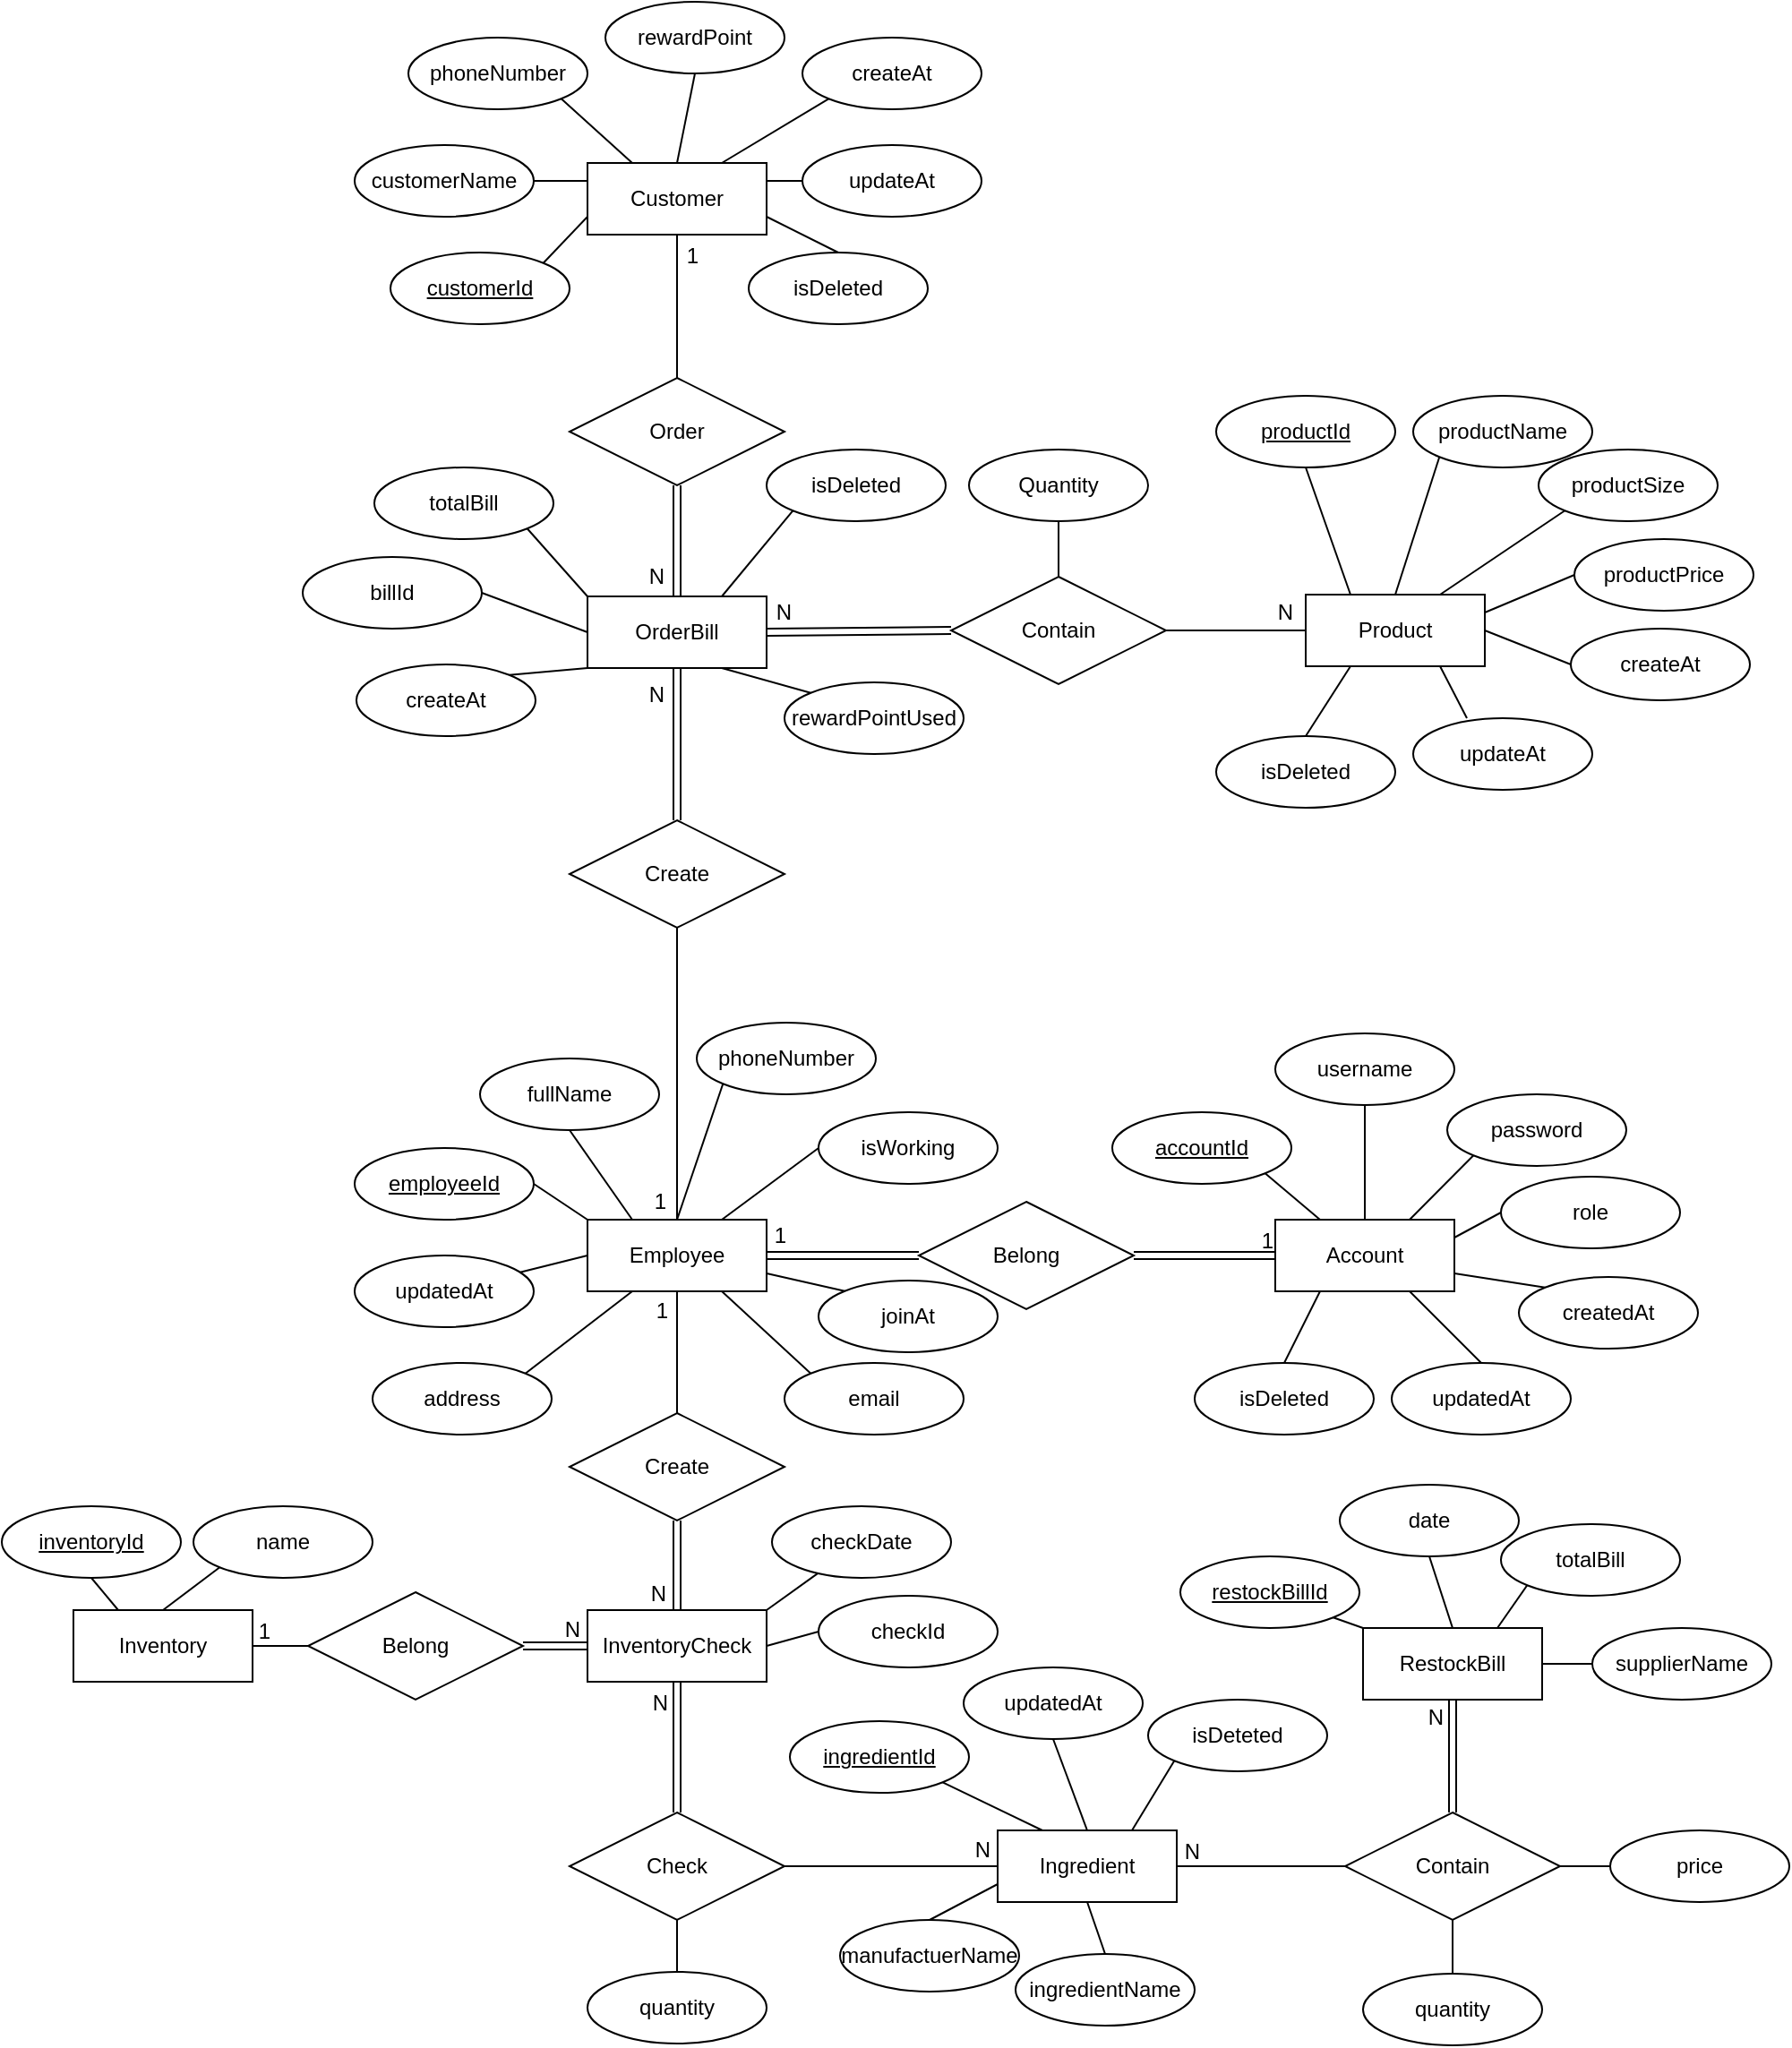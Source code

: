 <mxfile version="24.9.0">
  <diagram id="R2lEEEUBdFMjLlhIrx00" name="Page-1">
    <mxGraphModel dx="2024" dy="1164" grid="1" gridSize="10" guides="1" tooltips="1" connect="1" arrows="1" fold="1" page="1" pageScale="1" pageWidth="1200" pageHeight="1920" math="0" shadow="0" extFonts="Permanent Marker^https://fonts.googleapis.com/css?family=Permanent+Marker">
      <root>
        <mxCell id="0" />
        <mxCell id="1" parent="0" />
        <mxCell id="1nF4di2UkOT0o9-Lt1O0-1" value="Customer" style="whiteSpace=wrap;html=1;align=center;" vertex="1" parent="1">
          <mxGeometry x="347" y="290" width="100" height="40" as="geometry" />
        </mxCell>
        <mxCell id="1nF4di2UkOT0o9-Lt1O0-2" value="customerName" style="ellipse;whiteSpace=wrap;html=1;align=center;" vertex="1" parent="1">
          <mxGeometry x="217" y="280" width="100" height="40" as="geometry" />
        </mxCell>
        <mxCell id="1nF4di2UkOT0o9-Lt1O0-3" value="phoneNumber" style="ellipse;whiteSpace=wrap;html=1;align=center;" vertex="1" parent="1">
          <mxGeometry x="247" y="220" width="100" height="40" as="geometry" />
        </mxCell>
        <mxCell id="1nF4di2UkOT0o9-Lt1O0-4" value="rewardPoint" style="ellipse;whiteSpace=wrap;html=1;align=center;" vertex="1" parent="1">
          <mxGeometry x="357" y="200" width="100" height="40" as="geometry" />
        </mxCell>
        <mxCell id="1nF4di2UkOT0o9-Lt1O0-5" value="createAt" style="ellipse;whiteSpace=wrap;html=1;align=center;" vertex="1" parent="1">
          <mxGeometry x="467" y="220" width="100" height="40" as="geometry" />
        </mxCell>
        <mxCell id="1nF4di2UkOT0o9-Lt1O0-6" value="updateAt" style="ellipse;whiteSpace=wrap;html=1;align=center;" vertex="1" parent="1">
          <mxGeometry x="467" y="280" width="100" height="40" as="geometry" />
        </mxCell>
        <mxCell id="1nF4di2UkOT0o9-Lt1O0-7" value="isDeleted" style="ellipse;whiteSpace=wrap;html=1;align=center;" vertex="1" parent="1">
          <mxGeometry x="437" y="340" width="100" height="40" as="geometry" />
        </mxCell>
        <mxCell id="1nF4di2UkOT0o9-Lt1O0-8" value="customerId" style="ellipse;whiteSpace=wrap;html=1;align=center;fontStyle=4;" vertex="1" parent="1">
          <mxGeometry x="237" y="340" width="100" height="40" as="geometry" />
        </mxCell>
        <mxCell id="1nF4di2UkOT0o9-Lt1O0-9" value="" style="endArrow=none;html=1;rounded=0;exitX=0.5;exitY=0;exitDx=0;exitDy=0;entryX=0.5;entryY=1;entryDx=0;entryDy=0;" edge="1" parent="1" source="1nF4di2UkOT0o9-Lt1O0-1" target="1nF4di2UkOT0o9-Lt1O0-4">
          <mxGeometry relative="1" as="geometry">
            <mxPoint x="507" y="170" as="sourcePoint" />
            <mxPoint x="667" y="170" as="targetPoint" />
          </mxGeometry>
        </mxCell>
        <mxCell id="1nF4di2UkOT0o9-Lt1O0-10" value="" style="endArrow=none;html=1;rounded=0;exitX=0.25;exitY=0;exitDx=0;exitDy=0;entryX=1;entryY=1;entryDx=0;entryDy=0;" edge="1" parent="1" source="1nF4di2UkOT0o9-Lt1O0-1" target="1nF4di2UkOT0o9-Lt1O0-3">
          <mxGeometry relative="1" as="geometry">
            <mxPoint x="407" y="300" as="sourcePoint" />
            <mxPoint x="357" y="250" as="targetPoint" />
          </mxGeometry>
        </mxCell>
        <mxCell id="1nF4di2UkOT0o9-Lt1O0-11" value="" style="endArrow=none;html=1;rounded=0;exitX=0;exitY=0.25;exitDx=0;exitDy=0;entryX=1;entryY=0.5;entryDx=0;entryDy=0;" edge="1" parent="1" source="1nF4di2UkOT0o9-Lt1O0-1" target="1nF4di2UkOT0o9-Lt1O0-2">
          <mxGeometry relative="1" as="geometry">
            <mxPoint x="382" y="300" as="sourcePoint" />
            <mxPoint x="357" y="250" as="targetPoint" />
          </mxGeometry>
        </mxCell>
        <mxCell id="1nF4di2UkOT0o9-Lt1O0-12" value="" style="endArrow=none;html=1;rounded=0;exitX=0;exitY=0.75;exitDx=0;exitDy=0;entryX=1;entryY=0;entryDx=0;entryDy=0;" edge="1" parent="1" source="1nF4di2UkOT0o9-Lt1O0-1" target="1nF4di2UkOT0o9-Lt1O0-8">
          <mxGeometry relative="1" as="geometry">
            <mxPoint x="357" y="310" as="sourcePoint" />
            <mxPoint x="327" y="310" as="targetPoint" />
          </mxGeometry>
        </mxCell>
        <mxCell id="1nF4di2UkOT0o9-Lt1O0-13" value="" style="endArrow=none;html=1;rounded=0;exitX=0;exitY=1;exitDx=0;exitDy=0;entryX=0.75;entryY=0;entryDx=0;entryDy=0;" edge="1" parent="1" source="1nF4di2UkOT0o9-Lt1O0-5" target="1nF4di2UkOT0o9-Lt1O0-1">
          <mxGeometry relative="1" as="geometry">
            <mxPoint x="357" y="330" as="sourcePoint" />
            <mxPoint x="332" y="356" as="targetPoint" />
          </mxGeometry>
        </mxCell>
        <mxCell id="1nF4di2UkOT0o9-Lt1O0-14" value="" style="endArrow=none;html=1;rounded=0;exitX=0;exitY=0.5;exitDx=0;exitDy=0;entryX=1;entryY=0.25;entryDx=0;entryDy=0;" edge="1" parent="1" source="1nF4di2UkOT0o9-Lt1O0-6" target="1nF4di2UkOT0o9-Lt1O0-1">
          <mxGeometry relative="1" as="geometry">
            <mxPoint x="477" y="260" as="sourcePoint" />
            <mxPoint x="432" y="300" as="targetPoint" />
          </mxGeometry>
        </mxCell>
        <mxCell id="1nF4di2UkOT0o9-Lt1O0-15" value="" style="endArrow=none;html=1;rounded=0;exitX=0.5;exitY=0;exitDx=0;exitDy=0;entryX=1;entryY=0.75;entryDx=0;entryDy=0;" edge="1" parent="1" source="1nF4di2UkOT0o9-Lt1O0-7" target="1nF4di2UkOT0o9-Lt1O0-1">
          <mxGeometry relative="1" as="geometry">
            <mxPoint x="477" y="310" as="sourcePoint" />
            <mxPoint x="457" y="310" as="targetPoint" />
          </mxGeometry>
        </mxCell>
        <mxCell id="1nF4di2UkOT0o9-Lt1O0-16" value="Order" style="shape=rhombus;perimeter=rhombusPerimeter;whiteSpace=wrap;html=1;align=center;" vertex="1" parent="1">
          <mxGeometry x="337" y="410" width="120" height="60" as="geometry" />
        </mxCell>
        <mxCell id="1nF4di2UkOT0o9-Lt1O0-17" value="OrderBill" style="whiteSpace=wrap;html=1;align=center;" vertex="1" parent="1">
          <mxGeometry x="347" y="532" width="100" height="40" as="geometry" />
        </mxCell>
        <mxCell id="1nF4di2UkOT0o9-Lt1O0-18" value="Product" style="whiteSpace=wrap;html=1;align=center;" vertex="1" parent="1">
          <mxGeometry x="748" y="531" width="100" height="40" as="geometry" />
        </mxCell>
        <mxCell id="1nF4di2UkOT0o9-Lt1O0-19" value="productName" style="ellipse;whiteSpace=wrap;html=1;align=center;" vertex="1" parent="1">
          <mxGeometry x="808" y="420" width="100" height="40" as="geometry" />
        </mxCell>
        <mxCell id="1nF4di2UkOT0o9-Lt1O0-20" value="productSize" style="ellipse;whiteSpace=wrap;html=1;align=center;" vertex="1" parent="1">
          <mxGeometry x="878" y="450" width="100" height="40" as="geometry" />
        </mxCell>
        <mxCell id="1nF4di2UkOT0o9-Lt1O0-21" value="productPrice" style="ellipse;whiteSpace=wrap;html=1;align=center;" vertex="1" parent="1">
          <mxGeometry x="898" y="500" width="100" height="40" as="geometry" />
        </mxCell>
        <mxCell id="1nF4di2UkOT0o9-Lt1O0-22" value="createAt" style="ellipse;whiteSpace=wrap;html=1;align=center;" vertex="1" parent="1">
          <mxGeometry x="896" y="550" width="100" height="40" as="geometry" />
        </mxCell>
        <mxCell id="1nF4di2UkOT0o9-Lt1O0-23" value="updateAt" style="ellipse;whiteSpace=wrap;html=1;align=center;" vertex="1" parent="1">
          <mxGeometry x="808" y="600" width="100" height="40" as="geometry" />
        </mxCell>
        <mxCell id="1nF4di2UkOT0o9-Lt1O0-24" value="isDeleted" style="ellipse;whiteSpace=wrap;html=1;align=center;" vertex="1" parent="1">
          <mxGeometry x="698" y="610" width="100" height="40" as="geometry" />
        </mxCell>
        <mxCell id="1nF4di2UkOT0o9-Lt1O0-25" value="productId" style="ellipse;whiteSpace=wrap;html=1;align=center;fontStyle=4;" vertex="1" parent="1">
          <mxGeometry x="698" y="420" width="100" height="40" as="geometry" />
        </mxCell>
        <mxCell id="1nF4di2UkOT0o9-Lt1O0-28" value="" style="endArrow=none;html=1;rounded=0;exitX=0.5;exitY=1;exitDx=0;exitDy=0;entryX=0.25;entryY=0;entryDx=0;entryDy=0;" edge="1" parent="1" source="1nF4di2UkOT0o9-Lt1O0-25" target="1nF4di2UkOT0o9-Lt1O0-18">
          <mxGeometry relative="1" as="geometry">
            <mxPoint x="728" y="584" as="sourcePoint" />
            <mxPoint x="868" y="614" as="targetPoint" />
          </mxGeometry>
        </mxCell>
        <mxCell id="1nF4di2UkOT0o9-Lt1O0-29" value="" style="endArrow=none;html=1;rounded=0;exitX=0;exitY=1;exitDx=0;exitDy=0;entryX=0.5;entryY=0;entryDx=0;entryDy=0;" edge="1" parent="1" source="1nF4di2UkOT0o9-Lt1O0-19" target="1nF4di2UkOT0o9-Lt1O0-18">
          <mxGeometry relative="1" as="geometry">
            <mxPoint x="778" y="614" as="sourcePoint" />
            <mxPoint x="828" y="624" as="targetPoint" />
          </mxGeometry>
        </mxCell>
        <mxCell id="1nF4di2UkOT0o9-Lt1O0-30" value="" style="endArrow=none;html=1;rounded=0;exitX=0;exitY=1;exitDx=0;exitDy=0;entryX=0.75;entryY=0;entryDx=0;entryDy=0;" edge="1" parent="1" source="1nF4di2UkOT0o9-Lt1O0-20" target="1nF4di2UkOT0o9-Lt1O0-18">
          <mxGeometry relative="1" as="geometry">
            <mxPoint x="858" y="584" as="sourcePoint" />
            <mxPoint x="808" y="664" as="targetPoint" />
          </mxGeometry>
        </mxCell>
        <mxCell id="1nF4di2UkOT0o9-Lt1O0-31" value="" style="endArrow=none;html=1;rounded=0;exitX=0;exitY=0.5;exitDx=0;exitDy=0;entryX=1;entryY=0.25;entryDx=0;entryDy=0;" edge="1" parent="1" source="1nF4di2UkOT0o9-Lt1O0-21" target="1nF4di2UkOT0o9-Lt1O0-18">
          <mxGeometry relative="1" as="geometry">
            <mxPoint x="893" y="608" as="sourcePoint" />
            <mxPoint x="833" y="664" as="targetPoint" />
          </mxGeometry>
        </mxCell>
        <mxCell id="1nF4di2UkOT0o9-Lt1O0-32" value="" style="endArrow=none;html=1;rounded=0;exitX=0;exitY=0.5;exitDx=0;exitDy=0;entryX=1;entryY=0.5;entryDx=0;entryDy=0;" edge="1" parent="1" source="1nF4di2UkOT0o9-Lt1O0-22" target="1nF4di2UkOT0o9-Lt1O0-18">
          <mxGeometry relative="1" as="geometry">
            <mxPoint x="918" y="644" as="sourcePoint" />
            <mxPoint x="858" y="674" as="targetPoint" />
          </mxGeometry>
        </mxCell>
        <mxCell id="1nF4di2UkOT0o9-Lt1O0-33" value="" style="endArrow=none;html=1;rounded=0;exitX=0.3;exitY=0;exitDx=0;exitDy=0;entryX=0.75;entryY=1;entryDx=0;entryDy=0;exitPerimeter=0;" edge="1" parent="1" source="1nF4di2UkOT0o9-Lt1O0-23" target="1nF4di2UkOT0o9-Lt1O0-18">
          <mxGeometry relative="1" as="geometry">
            <mxPoint x="918" y="694" as="sourcePoint" />
            <mxPoint x="858" y="684" as="targetPoint" />
          </mxGeometry>
        </mxCell>
        <mxCell id="1nF4di2UkOT0o9-Lt1O0-34" value="" style="endArrow=none;html=1;rounded=0;exitX=0.5;exitY=0;exitDx=0;exitDy=0;entryX=0.25;entryY=1;entryDx=0;entryDy=0;" edge="1" parent="1" source="1nF4di2UkOT0o9-Lt1O0-24" target="1nF4di2UkOT0o9-Lt1O0-18">
          <mxGeometry relative="1" as="geometry">
            <mxPoint x="908" y="724" as="sourcePoint" />
            <mxPoint x="858" y="704" as="targetPoint" />
          </mxGeometry>
        </mxCell>
        <mxCell id="1nF4di2UkOT0o9-Lt1O0-35" value="billId" style="ellipse;whiteSpace=wrap;html=1;align=center;" vertex="1" parent="1">
          <mxGeometry x="188" y="510" width="100" height="40" as="geometry" />
        </mxCell>
        <mxCell id="1nF4di2UkOT0o9-Lt1O0-36" value="createAt" style="ellipse;whiteSpace=wrap;html=1;align=center;" vertex="1" parent="1">
          <mxGeometry x="218" y="570" width="100" height="40" as="geometry" />
        </mxCell>
        <mxCell id="1nF4di2UkOT0o9-Lt1O0-37" value="rewardPointUsed" style="ellipse;whiteSpace=wrap;html=1;align=center;" vertex="1" parent="1">
          <mxGeometry x="457" y="580" width="100" height="40" as="geometry" />
        </mxCell>
        <mxCell id="1nF4di2UkOT0o9-Lt1O0-38" value="isDeleted" style="ellipse;whiteSpace=wrap;html=1;align=center;" vertex="1" parent="1">
          <mxGeometry x="447" y="450" width="100" height="40" as="geometry" />
        </mxCell>
        <mxCell id="1nF4di2UkOT0o9-Lt1O0-39" value="totalBill" style="ellipse;whiteSpace=wrap;html=1;align=center;" vertex="1" parent="1">
          <mxGeometry x="228" y="460" width="100" height="40" as="geometry" />
        </mxCell>
        <mxCell id="1nF4di2UkOT0o9-Lt1O0-40" value="" style="endArrow=none;html=1;rounded=0;exitX=0.75;exitY=0;exitDx=0;exitDy=0;entryX=0;entryY=1;entryDx=0;entryDy=0;" edge="1" parent="1" source="1nF4di2UkOT0o9-Lt1O0-17" target="1nF4di2UkOT0o9-Lt1O0-38">
          <mxGeometry relative="1" as="geometry">
            <mxPoint x="417" y="490" as="sourcePoint" />
            <mxPoint x="577" y="490" as="targetPoint" />
          </mxGeometry>
        </mxCell>
        <mxCell id="1nF4di2UkOT0o9-Lt1O0-41" value="" style="endArrow=none;html=1;rounded=0;exitX=0.75;exitY=1;exitDx=0;exitDy=0;entryX=0;entryY=0;entryDx=0;entryDy=0;" edge="1" parent="1" source="1nF4di2UkOT0o9-Lt1O0-17" target="1nF4di2UkOT0o9-Lt1O0-37">
          <mxGeometry relative="1" as="geometry">
            <mxPoint x="287" y="640" as="sourcePoint" />
            <mxPoint x="327" y="610" as="targetPoint" />
          </mxGeometry>
        </mxCell>
        <mxCell id="1nF4di2UkOT0o9-Lt1O0-42" value="" style="endArrow=none;html=1;rounded=0;exitX=0;exitY=1;exitDx=0;exitDy=0;entryX=1;entryY=0;entryDx=0;entryDy=0;" edge="1" parent="1" source="1nF4di2UkOT0o9-Lt1O0-17" target="1nF4di2UkOT0o9-Lt1O0-36">
          <mxGeometry relative="1" as="geometry">
            <mxPoint x="287" y="660" as="sourcePoint" />
            <mxPoint x="347" y="670" as="targetPoint" />
          </mxGeometry>
        </mxCell>
        <mxCell id="1nF4di2UkOT0o9-Lt1O0-43" value="" style="endArrow=none;html=1;rounded=0;exitX=0;exitY=0.5;exitDx=0;exitDy=0;entryX=1;entryY=0.5;entryDx=0;entryDy=0;" edge="1" parent="1" source="1nF4di2UkOT0o9-Lt1O0-17" target="1nF4di2UkOT0o9-Lt1O0-35">
          <mxGeometry relative="1" as="geometry">
            <mxPoint x="262" y="670" as="sourcePoint" />
            <mxPoint x="467" y="640" as="targetPoint" />
          </mxGeometry>
        </mxCell>
        <mxCell id="1nF4di2UkOT0o9-Lt1O0-44" value="" style="endArrow=none;html=1;rounded=0;exitX=0;exitY=0;exitDx=0;exitDy=0;entryX=1;entryY=1;entryDx=0;entryDy=0;" edge="1" parent="1" source="1nF4di2UkOT0o9-Lt1O0-17" target="1nF4di2UkOT0o9-Lt1O0-39">
          <mxGeometry relative="1" as="geometry">
            <mxPoint x="237" y="670" as="sourcePoint" />
            <mxPoint x="237" y="730" as="targetPoint" />
          </mxGeometry>
        </mxCell>
        <mxCell id="1nF4di2UkOT0o9-Lt1O0-45" value="" style="endArrow=none;html=1;rounded=0;entryX=0.5;entryY=1;entryDx=0;entryDy=0;exitX=0.5;exitY=0;exitDx=0;exitDy=0;" edge="1" parent="1" source="1nF4di2UkOT0o9-Lt1O0-16" target="1nF4di2UkOT0o9-Lt1O0-1">
          <mxGeometry relative="1" as="geometry">
            <mxPoint x="417" y="490" as="sourcePoint" />
            <mxPoint x="577" y="490" as="targetPoint" />
          </mxGeometry>
        </mxCell>
        <mxCell id="1nF4di2UkOT0o9-Lt1O0-46" value="1" style="resizable=0;html=1;whiteSpace=wrap;align=right;verticalAlign=bottom;" connectable="0" vertex="1" parent="1nF4di2UkOT0o9-Lt1O0-45">
          <mxGeometry x="1" relative="1" as="geometry">
            <mxPoint x="13" y="20" as="offset" />
          </mxGeometry>
        </mxCell>
        <mxCell id="1nF4di2UkOT0o9-Lt1O0-47" value="" style="shape=link;html=1;rounded=0;exitX=0.5;exitY=1;exitDx=0;exitDy=0;entryX=0.5;entryY=0;entryDx=0;entryDy=0;" edge="1" parent="1" source="1nF4di2UkOT0o9-Lt1O0-16" target="1nF4di2UkOT0o9-Lt1O0-17">
          <mxGeometry relative="1" as="geometry">
            <mxPoint x="417" y="570" as="sourcePoint" />
            <mxPoint x="577" y="570" as="targetPoint" />
          </mxGeometry>
        </mxCell>
        <mxCell id="1nF4di2UkOT0o9-Lt1O0-48" value="N" style="resizable=0;html=1;whiteSpace=wrap;align=right;verticalAlign=bottom;" connectable="0" vertex="1" parent="1nF4di2UkOT0o9-Lt1O0-47">
          <mxGeometry x="1" relative="1" as="geometry">
            <mxPoint x="-6" y="-3" as="offset" />
          </mxGeometry>
        </mxCell>
        <mxCell id="1nF4di2UkOT0o9-Lt1O0-50" value="Contain" style="shape=rhombus;perimeter=rhombusPerimeter;whiteSpace=wrap;html=1;align=center;" vertex="1" parent="1">
          <mxGeometry x="550" y="521" width="120" height="60" as="geometry" />
        </mxCell>
        <mxCell id="1nF4di2UkOT0o9-Lt1O0-51" value="" style="shape=link;html=1;rounded=0;exitX=0;exitY=0.5;exitDx=0;exitDy=0;entryX=1;entryY=0.5;entryDx=0;entryDy=0;" edge="1" parent="1" source="1nF4di2UkOT0o9-Lt1O0-50" target="1nF4di2UkOT0o9-Lt1O0-17">
          <mxGeometry relative="1" as="geometry">
            <mxPoint x="417" y="570" as="sourcePoint" />
            <mxPoint x="577" y="570" as="targetPoint" />
          </mxGeometry>
        </mxCell>
        <mxCell id="1nF4di2UkOT0o9-Lt1O0-52" value="N" style="resizable=0;html=1;whiteSpace=wrap;align=right;verticalAlign=bottom;" connectable="0" vertex="1" parent="1nF4di2UkOT0o9-Lt1O0-51">
          <mxGeometry x="1" relative="1" as="geometry">
            <mxPoint x="15" y="-2" as="offset" />
          </mxGeometry>
        </mxCell>
        <mxCell id="1nF4di2UkOT0o9-Lt1O0-53" value="" style="endArrow=none;html=1;rounded=0;exitX=1;exitY=0.5;exitDx=0;exitDy=0;entryX=0;entryY=0.5;entryDx=0;entryDy=0;" edge="1" parent="1" source="1nF4di2UkOT0o9-Lt1O0-50" target="1nF4di2UkOT0o9-Lt1O0-18">
          <mxGeometry relative="1" as="geometry">
            <mxPoint x="288" y="570" as="sourcePoint" />
            <mxPoint x="448" y="570" as="targetPoint" />
          </mxGeometry>
        </mxCell>
        <mxCell id="1nF4di2UkOT0o9-Lt1O0-54" value="N" style="resizable=0;html=1;whiteSpace=wrap;align=right;verticalAlign=bottom;" connectable="0" vertex="1" parent="1nF4di2UkOT0o9-Lt1O0-53">
          <mxGeometry x="1" relative="1" as="geometry">
            <mxPoint x="-6" y="-2" as="offset" />
          </mxGeometry>
        </mxCell>
        <mxCell id="1nF4di2UkOT0o9-Lt1O0-55" value="Quantity" style="ellipse;whiteSpace=wrap;html=1;align=center;" vertex="1" parent="1">
          <mxGeometry x="560" y="450" width="100" height="40" as="geometry" />
        </mxCell>
        <mxCell id="1nF4di2UkOT0o9-Lt1O0-56" value="" style="endArrow=none;html=1;rounded=0;exitX=0.5;exitY=0;exitDx=0;exitDy=0;entryX=0.5;entryY=1;entryDx=0;entryDy=0;" edge="1" parent="1" source="1nF4di2UkOT0o9-Lt1O0-50" target="1nF4di2UkOT0o9-Lt1O0-55">
          <mxGeometry relative="1" as="geometry">
            <mxPoint x="432" y="570" as="sourcePoint" />
            <mxPoint x="507" y="630" as="targetPoint" />
          </mxGeometry>
        </mxCell>
        <mxCell id="1nF4di2UkOT0o9-Lt1O0-57" value="Create" style="shape=rhombus;perimeter=rhombusPerimeter;whiteSpace=wrap;html=1;align=center;" vertex="1" parent="1">
          <mxGeometry x="337" y="657" width="120" height="60" as="geometry" />
        </mxCell>
        <mxCell id="1nF4di2UkOT0o9-Lt1O0-58" value="Employee" style="whiteSpace=wrap;html=1;align=center;" vertex="1" parent="1">
          <mxGeometry x="347" y="880" width="100" height="40" as="geometry" />
        </mxCell>
        <mxCell id="1nF4di2UkOT0o9-Lt1O0-59" value="employeeId" style="ellipse;whiteSpace=wrap;html=1;align=center;fontStyle=4;" vertex="1" parent="1">
          <mxGeometry x="217" y="840" width="100" height="40" as="geometry" />
        </mxCell>
        <mxCell id="1nF4di2UkOT0o9-Lt1O0-61" value="phoneNumber" style="ellipse;whiteSpace=wrap;html=1;align=center;" vertex="1" parent="1">
          <mxGeometry x="408" y="770" width="100" height="40" as="geometry" />
        </mxCell>
        <mxCell id="1nF4di2UkOT0o9-Lt1O0-62" value="isWorking" style="ellipse;whiteSpace=wrap;html=1;align=center;" vertex="1" parent="1">
          <mxGeometry x="476" y="820" width="100" height="40" as="geometry" />
        </mxCell>
        <mxCell id="1nF4di2UkOT0o9-Lt1O0-63" value="joinAt" style="ellipse;whiteSpace=wrap;html=1;align=center;" vertex="1" parent="1">
          <mxGeometry x="476" y="914" width="100" height="40" as="geometry" />
        </mxCell>
        <mxCell id="1nF4di2UkOT0o9-Lt1O0-64" value="email" style="ellipse;whiteSpace=wrap;html=1;align=center;" vertex="1" parent="1">
          <mxGeometry x="457" y="960" width="100" height="40" as="geometry" />
        </mxCell>
        <mxCell id="1nF4di2UkOT0o9-Lt1O0-65" value="fullName" style="ellipse;whiteSpace=wrap;html=1;align=center;" vertex="1" parent="1">
          <mxGeometry x="287" y="790" width="100" height="40" as="geometry" />
        </mxCell>
        <mxCell id="1nF4di2UkOT0o9-Lt1O0-66" value="address" style="ellipse;whiteSpace=wrap;html=1;align=center;" vertex="1" parent="1">
          <mxGeometry x="227" y="960" width="100" height="40" as="geometry" />
        </mxCell>
        <mxCell id="1nF4di2UkOT0o9-Lt1O0-67" value="updatedAt" style="ellipse;whiteSpace=wrap;html=1;align=center;" vertex="1" parent="1">
          <mxGeometry x="217" y="900" width="100" height="40" as="geometry" />
        </mxCell>
        <mxCell id="1nF4di2UkOT0o9-Lt1O0-68" value="" style="shape=link;html=1;rounded=0;entryX=0.5;entryY=1;entryDx=0;entryDy=0;exitX=0.5;exitY=0;exitDx=0;exitDy=0;" edge="1" parent="1" source="1nF4di2UkOT0o9-Lt1O0-57" target="1nF4di2UkOT0o9-Lt1O0-17">
          <mxGeometry relative="1" as="geometry">
            <mxPoint x="198" y="550" as="sourcePoint" />
            <mxPoint x="317" y="500" as="targetPoint" />
          </mxGeometry>
        </mxCell>
        <mxCell id="1nF4di2UkOT0o9-Lt1O0-69" value="N" style="resizable=0;html=1;whiteSpace=wrap;align=right;verticalAlign=bottom;" connectable="0" vertex="1" parent="1nF4di2UkOT0o9-Lt1O0-68">
          <mxGeometry x="1" relative="1" as="geometry">
            <mxPoint x="-6" y="23" as="offset" />
          </mxGeometry>
        </mxCell>
        <mxCell id="1nF4di2UkOT0o9-Lt1O0-70" value="" style="endArrow=none;html=1;rounded=0;entryX=0.5;entryY=0;entryDx=0;entryDy=0;exitX=0.5;exitY=1;exitDx=0;exitDy=0;" edge="1" parent="1" source="1nF4di2UkOT0o9-Lt1O0-57" target="1nF4di2UkOT0o9-Lt1O0-58">
          <mxGeometry relative="1" as="geometry">
            <mxPoint x="58" y="670" as="sourcePoint" />
            <mxPoint x="218" y="670" as="targetPoint" />
          </mxGeometry>
        </mxCell>
        <mxCell id="1nF4di2UkOT0o9-Lt1O0-71" value="1" style="resizable=0;html=1;whiteSpace=wrap;align=right;verticalAlign=bottom;" connectable="0" vertex="1" parent="1nF4di2UkOT0o9-Lt1O0-70">
          <mxGeometry x="1" relative="1" as="geometry">
            <mxPoint x="-5" y="-2" as="offset" />
          </mxGeometry>
        </mxCell>
        <mxCell id="1nF4di2UkOT0o9-Lt1O0-73" value="" style="endArrow=none;html=1;rounded=0;exitX=0.5;exitY=1;exitDx=0;exitDy=0;entryX=0.25;entryY=0;entryDx=0;entryDy=0;" edge="1" parent="1" source="1nF4di2UkOT0o9-Lt1O0-65" target="1nF4di2UkOT0o9-Lt1O0-58">
          <mxGeometry relative="1" as="geometry">
            <mxPoint x="357" y="860" as="sourcePoint" />
            <mxPoint x="517" y="860" as="targetPoint" />
          </mxGeometry>
        </mxCell>
        <mxCell id="1nF4di2UkOT0o9-Lt1O0-74" value="" style="endArrow=none;html=1;rounded=0;exitX=1;exitY=0.5;exitDx=0;exitDy=0;entryX=0;entryY=0;entryDx=0;entryDy=0;" edge="1" parent="1" source="1nF4di2UkOT0o9-Lt1O0-59" target="1nF4di2UkOT0o9-Lt1O0-58">
          <mxGeometry relative="1" as="geometry">
            <mxPoint x="347" y="840" as="sourcePoint" />
            <mxPoint x="382" y="890" as="targetPoint" />
          </mxGeometry>
        </mxCell>
        <mxCell id="1nF4di2UkOT0o9-Lt1O0-75" value="" style="endArrow=none;html=1;rounded=0;entryX=0;entryY=0.5;entryDx=0;entryDy=0;" edge="1" parent="1" source="1nF4di2UkOT0o9-Lt1O0-67" target="1nF4di2UkOT0o9-Lt1O0-58">
          <mxGeometry relative="1" as="geometry">
            <mxPoint x="327" y="870" as="sourcePoint" />
            <mxPoint x="357" y="890" as="targetPoint" />
          </mxGeometry>
        </mxCell>
        <mxCell id="1nF4di2UkOT0o9-Lt1O0-76" value="" style="endArrow=none;html=1;rounded=0;exitX=1;exitY=0;exitDx=0;exitDy=0;entryX=0.25;entryY=1;entryDx=0;entryDy=0;" edge="1" parent="1" source="1nF4di2UkOT0o9-Lt1O0-66" target="1nF4di2UkOT0o9-Lt1O0-58">
          <mxGeometry relative="1" as="geometry">
            <mxPoint x="319" y="919" as="sourcePoint" />
            <mxPoint x="347" y="920" as="targetPoint" />
            <Array as="points" />
          </mxGeometry>
        </mxCell>
        <mxCell id="1nF4di2UkOT0o9-Lt1O0-79" value="" style="endArrow=none;html=1;rounded=0;entryX=0;entryY=0;entryDx=0;entryDy=0;exitX=0.75;exitY=1;exitDx=0;exitDy=0;" edge="1" parent="1" source="1nF4di2UkOT0o9-Lt1O0-58" target="1nF4di2UkOT0o9-Lt1O0-64">
          <mxGeometry relative="1" as="geometry">
            <mxPoint x="357" y="860" as="sourcePoint" />
            <mxPoint x="517" y="860" as="targetPoint" />
          </mxGeometry>
        </mxCell>
        <mxCell id="1nF4di2UkOT0o9-Lt1O0-80" value="" style="endArrow=none;html=1;rounded=0;entryX=0;entryY=0;entryDx=0;entryDy=0;exitX=1;exitY=0.75;exitDx=0;exitDy=0;" edge="1" parent="1" source="1nF4di2UkOT0o9-Lt1O0-58" target="1nF4di2UkOT0o9-Lt1O0-63">
          <mxGeometry relative="1" as="geometry">
            <mxPoint x="432" y="930" as="sourcePoint" />
            <mxPoint x="452" y="976" as="targetPoint" />
          </mxGeometry>
        </mxCell>
        <mxCell id="1nF4di2UkOT0o9-Lt1O0-81" value="" style="endArrow=none;html=1;rounded=0;entryX=0;entryY=0.5;entryDx=0;entryDy=0;exitX=0.75;exitY=0;exitDx=0;exitDy=0;" edge="1" parent="1" source="1nF4di2UkOT0o9-Lt1O0-58" target="1nF4di2UkOT0o9-Lt1O0-62">
          <mxGeometry relative="1" as="geometry">
            <mxPoint x="457" y="930" as="sourcePoint" />
            <mxPoint x="487" y="940" as="targetPoint" />
          </mxGeometry>
        </mxCell>
        <mxCell id="1nF4di2UkOT0o9-Lt1O0-82" value="" style="endArrow=none;html=1;rounded=0;entryX=0;entryY=1;entryDx=0;entryDy=0;exitX=0.5;exitY=0;exitDx=0;exitDy=0;" edge="1" parent="1" source="1nF4di2UkOT0o9-Lt1O0-58" target="1nF4di2UkOT0o9-Lt1O0-61">
          <mxGeometry relative="1" as="geometry">
            <mxPoint x="457" y="910" as="sourcePoint" />
            <mxPoint x="492" y="894" as="targetPoint" />
          </mxGeometry>
        </mxCell>
        <mxCell id="1nF4di2UkOT0o9-Lt1O0-83" value="Account" style="whiteSpace=wrap;html=1;align=center;" vertex="1" parent="1">
          <mxGeometry x="731" y="880" width="100" height="40" as="geometry" />
        </mxCell>
        <mxCell id="1nF4di2UkOT0o9-Lt1O0-85" value="" style="shape=link;html=1;rounded=0;exitX=0;exitY=0.5;exitDx=0;exitDy=0;entryX=1;entryY=0.5;entryDx=0;entryDy=0;" edge="1" parent="1" source="1nF4di2UkOT0o9-Lt1O0-87" target="1nF4di2UkOT0o9-Lt1O0-58">
          <mxGeometry relative="1" as="geometry">
            <mxPoint x="307" y="890" as="sourcePoint" />
            <mxPoint x="467" y="890" as="targetPoint" />
          </mxGeometry>
        </mxCell>
        <mxCell id="1nF4di2UkOT0o9-Lt1O0-86" value="1" style="resizable=0;html=1;whiteSpace=wrap;align=right;verticalAlign=bottom;" connectable="0" vertex="1" parent="1nF4di2UkOT0o9-Lt1O0-85">
          <mxGeometry x="1" relative="1" as="geometry">
            <mxPoint x="12" y="-3" as="offset" />
          </mxGeometry>
        </mxCell>
        <mxCell id="1nF4di2UkOT0o9-Lt1O0-87" value="Belong" style="shape=rhombus;perimeter=rhombusPerimeter;whiteSpace=wrap;html=1;align=center;" vertex="1" parent="1">
          <mxGeometry x="532" y="870" width="120" height="60" as="geometry" />
        </mxCell>
        <mxCell id="1nF4di2UkOT0o9-Lt1O0-88" value="" style="shape=link;html=1;rounded=0;entryX=0;entryY=0.5;entryDx=0;entryDy=0;exitX=1;exitY=0.5;exitDx=0;exitDy=0;" edge="1" parent="1" source="1nF4di2UkOT0o9-Lt1O0-87" target="1nF4di2UkOT0o9-Lt1O0-83">
          <mxGeometry relative="1" as="geometry">
            <mxPoint x="652" y="924" as="sourcePoint" />
            <mxPoint x="667" y="876" as="targetPoint" />
          </mxGeometry>
        </mxCell>
        <mxCell id="1nF4di2UkOT0o9-Lt1O0-89" value="1" style="resizable=0;html=1;whiteSpace=wrap;align=right;verticalAlign=bottom;" connectable="0" vertex="1" parent="1nF4di2UkOT0o9-Lt1O0-88">
          <mxGeometry x="1" relative="1" as="geometry" />
        </mxCell>
        <mxCell id="1nF4di2UkOT0o9-Lt1O0-90" value="username" style="ellipse;whiteSpace=wrap;html=1;align=center;" vertex="1" parent="1">
          <mxGeometry x="731" y="776" width="100" height="40" as="geometry" />
        </mxCell>
        <mxCell id="1nF4di2UkOT0o9-Lt1O0-91" value="password" style="ellipse;whiteSpace=wrap;html=1;align=center;" vertex="1" parent="1">
          <mxGeometry x="827" y="810" width="100" height="40" as="geometry" />
        </mxCell>
        <mxCell id="1nF4di2UkOT0o9-Lt1O0-92" value="isDeleted" style="ellipse;whiteSpace=wrap;html=1;align=center;" vertex="1" parent="1">
          <mxGeometry x="686" y="960" width="100" height="40" as="geometry" />
        </mxCell>
        <mxCell id="1nF4di2UkOT0o9-Lt1O0-93" value="createdAt" style="ellipse;whiteSpace=wrap;html=1;align=center;" vertex="1" parent="1">
          <mxGeometry x="867" y="912" width="100" height="40" as="geometry" />
        </mxCell>
        <mxCell id="1nF4di2UkOT0o9-Lt1O0-94" value="updatedAt" style="ellipse;whiteSpace=wrap;html=1;align=center;" vertex="1" parent="1">
          <mxGeometry x="796" y="960" width="100" height="40" as="geometry" />
        </mxCell>
        <mxCell id="1nF4di2UkOT0o9-Lt1O0-95" value="role" style="ellipse;whiteSpace=wrap;html=1;align=center;" vertex="1" parent="1">
          <mxGeometry x="857" y="856" width="100" height="40" as="geometry" />
        </mxCell>
        <mxCell id="1nF4di2UkOT0o9-Lt1O0-96" value="accountId" style="ellipse;whiteSpace=wrap;html=1;align=center;fontStyle=4;" vertex="1" parent="1">
          <mxGeometry x="640" y="820" width="100" height="40" as="geometry" />
        </mxCell>
        <mxCell id="1nF4di2UkOT0o9-Lt1O0-97" value="" style="endArrow=none;html=1;rounded=0;entryX=0.25;entryY=0;entryDx=0;entryDy=0;exitX=1;exitY=1;exitDx=0;exitDy=0;" edge="1" parent="1" source="1nF4di2UkOT0o9-Lt1O0-96" target="1nF4di2UkOT0o9-Lt1O0-83">
          <mxGeometry relative="1" as="geometry">
            <mxPoint x="577" y="726" as="sourcePoint" />
            <mxPoint x="737" y="726" as="targetPoint" />
          </mxGeometry>
        </mxCell>
        <mxCell id="1nF4di2UkOT0o9-Lt1O0-98" value="" style="endArrow=none;html=1;rounded=0;entryX=0.5;entryY=0;entryDx=0;entryDy=0;exitX=0.5;exitY=1;exitDx=0;exitDy=0;" edge="1" parent="1" source="1nF4di2UkOT0o9-Lt1O0-90" target="1nF4di2UkOT0o9-Lt1O0-83">
          <mxGeometry relative="1" as="geometry">
            <mxPoint x="691" y="850" as="sourcePoint" />
            <mxPoint x="741" y="890" as="targetPoint" />
          </mxGeometry>
        </mxCell>
        <mxCell id="1nF4di2UkOT0o9-Lt1O0-99" value="" style="endArrow=none;html=1;rounded=0;entryX=0.75;entryY=0;entryDx=0;entryDy=0;exitX=0;exitY=1;exitDx=0;exitDy=0;" edge="1" parent="1" source="1nF4di2UkOT0o9-Lt1O0-91" target="1nF4di2UkOT0o9-Lt1O0-83">
          <mxGeometry relative="1" as="geometry">
            <mxPoint x="791" y="826" as="sourcePoint" />
            <mxPoint x="766" y="890" as="targetPoint" />
          </mxGeometry>
        </mxCell>
        <mxCell id="1nF4di2UkOT0o9-Lt1O0-101" value="Create" style="shape=rhombus;perimeter=rhombusPerimeter;whiteSpace=wrap;html=1;align=center;" vertex="1" parent="1">
          <mxGeometry x="337" y="988" width="120" height="60" as="geometry" />
        </mxCell>
        <mxCell id="1nF4di2UkOT0o9-Lt1O0-102" value="InventoryCheck" style="whiteSpace=wrap;html=1;align=center;" vertex="1" parent="1">
          <mxGeometry x="347" y="1098" width="100" height="40" as="geometry" />
        </mxCell>
        <mxCell id="1nF4di2UkOT0o9-Lt1O0-103" value="" style="endArrow=none;html=1;rounded=0;entryX=0.5;entryY=1;entryDx=0;entryDy=0;exitX=0.5;exitY=0;exitDx=0;exitDy=0;" edge="1" parent="1" source="1nF4di2UkOT0o9-Lt1O0-101" target="1nF4di2UkOT0o9-Lt1O0-58">
          <mxGeometry relative="1" as="geometry">
            <mxPoint x="568" y="1070" as="sourcePoint" />
            <mxPoint x="728" y="1070" as="targetPoint" />
          </mxGeometry>
        </mxCell>
        <mxCell id="1nF4di2UkOT0o9-Lt1O0-104" value="1" style="resizable=0;html=1;whiteSpace=wrap;align=right;verticalAlign=bottom;" connectable="0" vertex="1" parent="1nF4di2UkOT0o9-Lt1O0-103">
          <mxGeometry x="1" relative="1" as="geometry">
            <mxPoint x="-4" y="19" as="offset" />
          </mxGeometry>
        </mxCell>
        <mxCell id="1nF4di2UkOT0o9-Lt1O0-105" value="" style="shape=link;html=1;rounded=0;entryX=0.5;entryY=0;entryDx=0;entryDy=0;exitX=0.5;exitY=1;exitDx=0;exitDy=0;" edge="1" parent="1" source="1nF4di2UkOT0o9-Lt1O0-101" target="1nF4di2UkOT0o9-Lt1O0-102">
          <mxGeometry relative="1" as="geometry">
            <mxPoint x="568" y="1070" as="sourcePoint" />
            <mxPoint x="728" y="1070" as="targetPoint" />
          </mxGeometry>
        </mxCell>
        <mxCell id="1nF4di2UkOT0o9-Lt1O0-106" value="N" style="resizable=0;html=1;whiteSpace=wrap;align=right;verticalAlign=bottom;" connectable="0" vertex="1" parent="1nF4di2UkOT0o9-Lt1O0-105">
          <mxGeometry x="1" relative="1" as="geometry">
            <mxPoint x="-5" y="-1" as="offset" />
          </mxGeometry>
        </mxCell>
        <mxCell id="1nF4di2UkOT0o9-Lt1O0-107" value="Check" style="shape=rhombus;perimeter=rhombusPerimeter;whiteSpace=wrap;html=1;align=center;" vertex="1" parent="1">
          <mxGeometry x="337" y="1211" width="120" height="60" as="geometry" />
        </mxCell>
        <mxCell id="1nF4di2UkOT0o9-Lt1O0-108" value="Ingredient" style="whiteSpace=wrap;html=1;align=center;" vertex="1" parent="1">
          <mxGeometry x="576" y="1221" width="100" height="40" as="geometry" />
        </mxCell>
        <mxCell id="1nF4di2UkOT0o9-Lt1O0-109" value="checkId" style="ellipse;whiteSpace=wrap;html=1;align=center;" vertex="1" parent="1">
          <mxGeometry x="476" y="1090" width="100" height="40" as="geometry" />
        </mxCell>
        <mxCell id="1nF4di2UkOT0o9-Lt1O0-110" value="checkDate" style="ellipse;whiteSpace=wrap;html=1;align=center;" vertex="1" parent="1">
          <mxGeometry x="450" y="1040" width="100" height="40" as="geometry" />
        </mxCell>
        <mxCell id="1nF4di2UkOT0o9-Lt1O0-111" value="" style="shape=link;html=1;rounded=0;entryX=0.5;entryY=1;entryDx=0;entryDy=0;exitX=0.5;exitY=0;exitDx=0;exitDy=0;" edge="1" parent="1" source="1nF4di2UkOT0o9-Lt1O0-107" target="1nF4di2UkOT0o9-Lt1O0-102">
          <mxGeometry relative="1" as="geometry">
            <mxPoint x="388" y="1300" as="sourcePoint" />
            <mxPoint x="548" y="1300" as="targetPoint" />
          </mxGeometry>
        </mxCell>
        <mxCell id="1nF4di2UkOT0o9-Lt1O0-112" value="N" style="resizable=0;html=1;whiteSpace=wrap;align=right;verticalAlign=bottom;" connectable="0" vertex="1" parent="1nF4di2UkOT0o9-Lt1O0-111">
          <mxGeometry x="1" relative="1" as="geometry">
            <mxPoint x="-4" y="20" as="offset" />
          </mxGeometry>
        </mxCell>
        <mxCell id="1nF4di2UkOT0o9-Lt1O0-115" value="" style="endArrow=none;html=1;rounded=0;exitX=1;exitY=0.5;exitDx=0;exitDy=0;entryX=0;entryY=0.5;entryDx=0;entryDy=0;" edge="1" parent="1" source="1nF4di2UkOT0o9-Lt1O0-107" target="1nF4di2UkOT0o9-Lt1O0-108">
          <mxGeometry relative="1" as="geometry">
            <mxPoint x="388" y="1300" as="sourcePoint" />
            <mxPoint x="548" y="1300" as="targetPoint" />
          </mxGeometry>
        </mxCell>
        <mxCell id="1nF4di2UkOT0o9-Lt1O0-116" value="N" style="resizable=0;html=1;whiteSpace=wrap;align=right;verticalAlign=bottom;" connectable="0" vertex="1" parent="1nF4di2UkOT0o9-Lt1O0-115">
          <mxGeometry x="1" relative="1" as="geometry">
            <mxPoint x="-3" y="-1" as="offset" />
          </mxGeometry>
        </mxCell>
        <mxCell id="1nF4di2UkOT0o9-Lt1O0-119" value="" style="endArrow=none;html=1;rounded=0;exitX=0;exitY=0.5;exitDx=0;exitDy=0;entryX=1;entryY=0.5;entryDx=0;entryDy=0;" edge="1" parent="1" source="1nF4di2UkOT0o9-Lt1O0-109" target="1nF4di2UkOT0o9-Lt1O0-102">
          <mxGeometry relative="1" as="geometry">
            <mxPoint x="388" y="1041" as="sourcePoint" />
            <mxPoint x="548" y="1041" as="targetPoint" />
          </mxGeometry>
        </mxCell>
        <mxCell id="1nF4di2UkOT0o9-Lt1O0-120" value="" style="endArrow=none;html=1;rounded=0;exitX=1;exitY=0;exitDx=0;exitDy=0;" edge="1" parent="1" source="1nF4di2UkOT0o9-Lt1O0-102" target="1nF4di2UkOT0o9-Lt1O0-110">
          <mxGeometry relative="1" as="geometry">
            <mxPoint x="388" y="1041" as="sourcePoint" />
            <mxPoint x="548" y="1041" as="targetPoint" />
          </mxGeometry>
        </mxCell>
        <mxCell id="1nF4di2UkOT0o9-Lt1O0-121" value="updatedAt" style="ellipse;whiteSpace=wrap;html=1;align=center;" vertex="1" parent="1">
          <mxGeometry x="557" y="1130" width="100" height="40" as="geometry" />
        </mxCell>
        <mxCell id="1nF4di2UkOT0o9-Lt1O0-122" value="manufactuerName" style="ellipse;whiteSpace=wrap;html=1;align=center;" vertex="1" parent="1">
          <mxGeometry x="488" y="1271" width="100" height="40" as="geometry" />
        </mxCell>
        <mxCell id="1nF4di2UkOT0o9-Lt1O0-123" value="ingredientName" style="ellipse;whiteSpace=wrap;html=1;align=center;" vertex="1" parent="1">
          <mxGeometry x="586" y="1290" width="100" height="40" as="geometry" />
        </mxCell>
        <mxCell id="1nF4di2UkOT0o9-Lt1O0-124" value="ingredientId" style="ellipse;whiteSpace=wrap;html=1;align=center;fontStyle=4;" vertex="1" parent="1">
          <mxGeometry x="460" y="1160" width="100" height="40" as="geometry" />
        </mxCell>
        <mxCell id="1nF4di2UkOT0o9-Lt1O0-125" value="isDeteted" style="ellipse;whiteSpace=wrap;html=1;align=center;" vertex="1" parent="1">
          <mxGeometry x="660" y="1148" width="100" height="40" as="geometry" />
        </mxCell>
        <mxCell id="1nF4di2UkOT0o9-Lt1O0-126" value="" style="endArrow=none;html=1;rounded=0;entryX=0.25;entryY=0;entryDx=0;entryDy=0;exitX=1;exitY=1;exitDx=0;exitDy=0;" edge="1" parent="1" source="1nF4di2UkOT0o9-Lt1O0-124" target="1nF4di2UkOT0o9-Lt1O0-108">
          <mxGeometry relative="1" as="geometry">
            <mxPoint x="368" y="1050" as="sourcePoint" />
            <mxPoint x="528" y="1050" as="targetPoint" />
          </mxGeometry>
        </mxCell>
        <mxCell id="1nF4di2UkOT0o9-Lt1O0-127" value="" style="endArrow=none;html=1;rounded=0;entryX=0.5;entryY=0;entryDx=0;entryDy=0;exitX=0.5;exitY=1;exitDx=0;exitDy=0;" edge="1" parent="1" source="1nF4di2UkOT0o9-Lt1O0-121" target="1nF4di2UkOT0o9-Lt1O0-108">
          <mxGeometry relative="1" as="geometry">
            <mxPoint x="568" y="1200" as="sourcePoint" />
            <mxPoint x="611" y="1231" as="targetPoint" />
          </mxGeometry>
        </mxCell>
        <mxCell id="1nF4di2UkOT0o9-Lt1O0-128" value="" style="endArrow=none;html=1;rounded=0;entryX=0.75;entryY=0;entryDx=0;entryDy=0;exitX=0;exitY=1;exitDx=0;exitDy=0;" edge="1" parent="1" source="1nF4di2UkOT0o9-Lt1O0-125" target="1nF4di2UkOT0o9-Lt1O0-108">
          <mxGeometry relative="1" as="geometry">
            <mxPoint x="658" y="1170" as="sourcePoint" />
            <mxPoint x="636" y="1231" as="targetPoint" />
          </mxGeometry>
        </mxCell>
        <mxCell id="1nF4di2UkOT0o9-Lt1O0-129" value="" style="endArrow=none;html=1;rounded=0;entryX=0.5;entryY=0;entryDx=0;entryDy=0;exitX=0;exitY=0.75;exitDx=0;exitDy=0;" edge="1" parent="1" source="1nF4di2UkOT0o9-Lt1O0-108" target="1nF4di2UkOT0o9-Lt1O0-122">
          <mxGeometry relative="1" as="geometry">
            <mxPoint x="608" y="1260" as="sourcePoint" />
            <mxPoint x="661" y="1231" as="targetPoint" />
          </mxGeometry>
        </mxCell>
        <mxCell id="1nF4di2UkOT0o9-Lt1O0-130" value="" style="endArrow=none;html=1;rounded=0;entryX=0.5;entryY=0;entryDx=0;entryDy=0;exitX=0.5;exitY=1;exitDx=0;exitDy=0;" edge="1" parent="1" source="1nF4di2UkOT0o9-Lt1O0-108" target="1nF4di2UkOT0o9-Lt1O0-123">
          <mxGeometry relative="1" as="geometry">
            <mxPoint x="618" y="1270" as="sourcePoint" />
            <mxPoint x="588" y="1310" as="targetPoint" />
          </mxGeometry>
        </mxCell>
        <mxCell id="1nF4di2UkOT0o9-Lt1O0-131" value="quantity" style="ellipse;whiteSpace=wrap;html=1;align=center;" vertex="1" parent="1">
          <mxGeometry x="347" y="1300" width="100" height="40" as="geometry" />
        </mxCell>
        <mxCell id="1nF4di2UkOT0o9-Lt1O0-132" value="" style="endArrow=none;html=1;rounded=0;exitX=0.5;exitY=1;exitDx=0;exitDy=0;entryX=0.5;entryY=0;entryDx=0;entryDy=0;" edge="1" parent="1" source="1nF4di2UkOT0o9-Lt1O0-107" target="1nF4di2UkOT0o9-Lt1O0-131">
          <mxGeometry relative="1" as="geometry">
            <mxPoint x="368" y="1300" as="sourcePoint" />
            <mxPoint x="528" y="1300" as="targetPoint" />
          </mxGeometry>
        </mxCell>
        <mxCell id="1nF4di2UkOT0o9-Lt1O0-135" value="Inventory" style="whiteSpace=wrap;html=1;align=center;" vertex="1" parent="1">
          <mxGeometry x="60" y="1098" width="100" height="40" as="geometry" />
        </mxCell>
        <mxCell id="1nF4di2UkOT0o9-Lt1O0-136" value="inventoryId" style="ellipse;whiteSpace=wrap;html=1;align=center;fontStyle=4;" vertex="1" parent="1">
          <mxGeometry x="20" y="1040" width="100" height="40" as="geometry" />
        </mxCell>
        <mxCell id="1nF4di2UkOT0o9-Lt1O0-137" value="name" style="ellipse;whiteSpace=wrap;html=1;align=center;" vertex="1" parent="1">
          <mxGeometry x="127" y="1040" width="100" height="40" as="geometry" />
        </mxCell>
        <mxCell id="1nF4di2UkOT0o9-Lt1O0-139" value="Belong" style="shape=rhombus;perimeter=rhombusPerimeter;whiteSpace=wrap;html=1;align=center;" vertex="1" parent="1">
          <mxGeometry x="191" y="1088" width="120" height="60" as="geometry" />
        </mxCell>
        <mxCell id="1nF4di2UkOT0o9-Lt1O0-142" value="" style="shape=link;html=1;rounded=0;entryX=0;entryY=0.5;entryDx=0;entryDy=0;exitX=1;exitY=0.5;exitDx=0;exitDy=0;" edge="1" parent="1" source="1nF4di2UkOT0o9-Lt1O0-139" target="1nF4di2UkOT0o9-Lt1O0-102">
          <mxGeometry relative="1" as="geometry">
            <mxPoint x="210" y="1060" as="sourcePoint" />
            <mxPoint x="370" y="1060" as="targetPoint" />
          </mxGeometry>
        </mxCell>
        <mxCell id="1nF4di2UkOT0o9-Lt1O0-143" value="N" style="resizable=0;html=1;whiteSpace=wrap;align=right;verticalAlign=bottom;" connectable="0" vertex="1" parent="1nF4di2UkOT0o9-Lt1O0-142">
          <mxGeometry x="1" relative="1" as="geometry">
            <mxPoint x="-3" y="-1" as="offset" />
          </mxGeometry>
        </mxCell>
        <mxCell id="1nF4di2UkOT0o9-Lt1O0-144" value="" style="endArrow=none;html=1;rounded=0;entryX=1;entryY=0.5;entryDx=0;entryDy=0;exitX=0;exitY=0.5;exitDx=0;exitDy=0;" edge="1" parent="1" source="1nF4di2UkOT0o9-Lt1O0-139" target="1nF4di2UkOT0o9-Lt1O0-135">
          <mxGeometry relative="1" as="geometry">
            <mxPoint x="210" y="1060" as="sourcePoint" />
            <mxPoint x="370" y="1060" as="targetPoint" />
          </mxGeometry>
        </mxCell>
        <mxCell id="1nF4di2UkOT0o9-Lt1O0-145" value="1" style="resizable=0;html=1;whiteSpace=wrap;align=right;verticalAlign=bottom;" connectable="0" vertex="1" parent="1nF4di2UkOT0o9-Lt1O0-144">
          <mxGeometry x="1" relative="1" as="geometry">
            <mxPoint x="11" as="offset" />
          </mxGeometry>
        </mxCell>
        <mxCell id="1nF4di2UkOT0o9-Lt1O0-146" value="" style="endArrow=none;html=1;rounded=0;exitX=0.5;exitY=1;exitDx=0;exitDy=0;entryX=0.25;entryY=0;entryDx=0;entryDy=0;" edge="1" parent="1" source="1nF4di2UkOT0o9-Lt1O0-136" target="1nF4di2UkOT0o9-Lt1O0-135">
          <mxGeometry relative="1" as="geometry">
            <mxPoint x="210" y="1060" as="sourcePoint" />
            <mxPoint x="370" y="1060" as="targetPoint" />
          </mxGeometry>
        </mxCell>
        <mxCell id="1nF4di2UkOT0o9-Lt1O0-147" value="" style="endArrow=none;html=1;rounded=0;exitX=0;exitY=1;exitDx=0;exitDy=0;entryX=0.5;entryY=0;entryDx=0;entryDy=0;" edge="1" parent="1" source="1nF4di2UkOT0o9-Lt1O0-137" target="1nF4di2UkOT0o9-Lt1O0-135">
          <mxGeometry relative="1" as="geometry">
            <mxPoint x="70" y="1080" as="sourcePoint" />
            <mxPoint x="75" y="1108" as="targetPoint" />
          </mxGeometry>
        </mxCell>
        <mxCell id="1nF4di2UkOT0o9-Lt1O0-148" value="Contain" style="shape=rhombus;perimeter=rhombusPerimeter;whiteSpace=wrap;html=1;align=center;" vertex="1" parent="1">
          <mxGeometry x="770" y="1211" width="120" height="60" as="geometry" />
        </mxCell>
        <mxCell id="1nF4di2UkOT0o9-Lt1O0-149" value="" style="endArrow=none;html=1;rounded=0;entryX=1;entryY=0.5;entryDx=0;entryDy=0;exitX=0;exitY=0.5;exitDx=0;exitDy=0;" edge="1" parent="1" source="1nF4di2UkOT0o9-Lt1O0-148" target="1nF4di2UkOT0o9-Lt1O0-108">
          <mxGeometry relative="1" as="geometry">
            <mxPoint x="340" y="1180" as="sourcePoint" />
            <mxPoint x="500" y="1180" as="targetPoint" />
          </mxGeometry>
        </mxCell>
        <mxCell id="1nF4di2UkOT0o9-Lt1O0-150" value="N" style="resizable=0;html=1;whiteSpace=wrap;align=right;verticalAlign=bottom;" connectable="0" vertex="1" parent="1nF4di2UkOT0o9-Lt1O0-149">
          <mxGeometry x="1" relative="1" as="geometry">
            <mxPoint x="14" as="offset" />
          </mxGeometry>
        </mxCell>
        <mxCell id="1nF4di2UkOT0o9-Lt1O0-151" value="RestockBill" style="whiteSpace=wrap;html=1;align=center;" vertex="1" parent="1">
          <mxGeometry x="780" y="1108" width="100" height="40" as="geometry" />
        </mxCell>
        <mxCell id="1nF4di2UkOT0o9-Lt1O0-152" value="restockBillId" style="ellipse;whiteSpace=wrap;html=1;align=center;fontStyle=4;" vertex="1" parent="1">
          <mxGeometry x="678" y="1068" width="100" height="40" as="geometry" />
        </mxCell>
        <mxCell id="1nF4di2UkOT0o9-Lt1O0-153" value="date" style="ellipse;whiteSpace=wrap;html=1;align=center;" vertex="1" parent="1">
          <mxGeometry x="767" y="1028" width="100" height="40" as="geometry" />
        </mxCell>
        <mxCell id="1nF4di2UkOT0o9-Lt1O0-154" value="totalBill" style="ellipse;whiteSpace=wrap;html=1;align=center;" vertex="1" parent="1">
          <mxGeometry x="857" y="1050" width="100" height="40" as="geometry" />
        </mxCell>
        <mxCell id="1nF4di2UkOT0o9-Lt1O0-155" value="supplierName" style="ellipse;whiteSpace=wrap;html=1;align=center;" vertex="1" parent="1">
          <mxGeometry x="908" y="1108" width="100" height="40" as="geometry" />
        </mxCell>
        <mxCell id="1nF4di2UkOT0o9-Lt1O0-156" value="" style="endArrow=none;html=1;rounded=0;entryX=1;entryY=1;entryDx=0;entryDy=0;exitX=0;exitY=0;exitDx=0;exitDy=0;" edge="1" parent="1" source="1nF4di2UkOT0o9-Lt1O0-151" target="1nF4di2UkOT0o9-Lt1O0-152">
          <mxGeometry relative="1" as="geometry">
            <mxPoint x="490" y="1110" as="sourcePoint" />
            <mxPoint x="650" y="1110" as="targetPoint" />
          </mxGeometry>
        </mxCell>
        <mxCell id="1nF4di2UkOT0o9-Lt1O0-157" value="" style="endArrow=none;html=1;rounded=0;entryX=0.5;entryY=1;entryDx=0;entryDy=0;exitX=0.5;exitY=0;exitDx=0;exitDy=0;" edge="1" parent="1" source="1nF4di2UkOT0o9-Lt1O0-151" target="1nF4di2UkOT0o9-Lt1O0-153">
          <mxGeometry relative="1" as="geometry">
            <mxPoint x="790" y="1118" as="sourcePoint" />
            <mxPoint x="765" y="1102" as="targetPoint" />
          </mxGeometry>
        </mxCell>
        <mxCell id="1nF4di2UkOT0o9-Lt1O0-158" value="" style="endArrow=none;html=1;rounded=0;entryX=0;entryY=1;entryDx=0;entryDy=0;exitX=0.75;exitY=0;exitDx=0;exitDy=0;" edge="1" parent="1" source="1nF4di2UkOT0o9-Lt1O0-151" target="1nF4di2UkOT0o9-Lt1O0-154">
          <mxGeometry relative="1" as="geometry">
            <mxPoint x="840" y="1118" as="sourcePoint" />
            <mxPoint x="838" y="1090" as="targetPoint" />
          </mxGeometry>
        </mxCell>
        <mxCell id="1nF4di2UkOT0o9-Lt1O0-159" value="" style="endArrow=none;html=1;rounded=0;entryX=0;entryY=0.5;entryDx=0;entryDy=0;exitX=1;exitY=0.5;exitDx=0;exitDy=0;" edge="1" parent="1" source="1nF4di2UkOT0o9-Lt1O0-151" target="1nF4di2UkOT0o9-Lt1O0-155">
          <mxGeometry relative="1" as="geometry">
            <mxPoint x="890" y="1118" as="sourcePoint" />
            <mxPoint x="905" y="1092" as="targetPoint" />
          </mxGeometry>
        </mxCell>
        <mxCell id="1nF4di2UkOT0o9-Lt1O0-160" value="" style="shape=link;html=1;rounded=0;exitX=0.5;exitY=0;exitDx=0;exitDy=0;entryX=0.5;entryY=1;entryDx=0;entryDy=0;" edge="1" parent="1" source="1nF4di2UkOT0o9-Lt1O0-148" target="1nF4di2UkOT0o9-Lt1O0-151">
          <mxGeometry relative="1" as="geometry">
            <mxPoint x="560" y="1040" as="sourcePoint" />
            <mxPoint x="720" y="1040" as="targetPoint" />
          </mxGeometry>
        </mxCell>
        <mxCell id="1nF4di2UkOT0o9-Lt1O0-161" value="N" style="resizable=0;html=1;whiteSpace=wrap;align=right;verticalAlign=bottom;" connectable="0" vertex="1" parent="1nF4di2UkOT0o9-Lt1O0-160">
          <mxGeometry x="1" relative="1" as="geometry">
            <mxPoint x="-4" y="18" as="offset" />
          </mxGeometry>
        </mxCell>
        <mxCell id="1nF4di2UkOT0o9-Lt1O0-162" value="quantity" style="ellipse;whiteSpace=wrap;html=1;align=center;" vertex="1" parent="1">
          <mxGeometry x="780" y="1301" width="100" height="40" as="geometry" />
        </mxCell>
        <mxCell id="1nF4di2UkOT0o9-Lt1O0-163" value="price" style="ellipse;whiteSpace=wrap;html=1;align=center;" vertex="1" parent="1">
          <mxGeometry x="918" y="1221" width="100" height="40" as="geometry" />
        </mxCell>
        <mxCell id="1nF4di2UkOT0o9-Lt1O0-164" value="" style="endArrow=none;html=1;rounded=0;entryX=0.5;entryY=0;entryDx=0;entryDy=0;exitX=0.5;exitY=1;exitDx=0;exitDy=0;" edge="1" parent="1" source="1nF4di2UkOT0o9-Lt1O0-148" target="1nF4di2UkOT0o9-Lt1O0-162">
          <mxGeometry relative="1" as="geometry">
            <mxPoint x="470" y="1280" as="sourcePoint" />
            <mxPoint x="630" y="1280" as="targetPoint" />
          </mxGeometry>
        </mxCell>
        <mxCell id="1nF4di2UkOT0o9-Lt1O0-167" value="" style="endArrow=none;html=1;rounded=0;entryX=0;entryY=0.5;entryDx=0;entryDy=0;exitX=1;exitY=0.5;exitDx=0;exitDy=0;" edge="1" parent="1" source="1nF4di2UkOT0o9-Lt1O0-148" target="1nF4di2UkOT0o9-Lt1O0-163">
          <mxGeometry relative="1" as="geometry">
            <mxPoint x="840" y="1281" as="sourcePoint" />
            <mxPoint x="840" y="1311" as="targetPoint" />
          </mxGeometry>
        </mxCell>
        <mxCell id="1nF4di2UkOT0o9-Lt1O0-168" value="" style="endArrow=none;html=1;rounded=0;entryX=1;entryY=0.25;entryDx=0;entryDy=0;exitX=0;exitY=0.5;exitDx=0;exitDy=0;" edge="1" parent="1" source="1nF4di2UkOT0o9-Lt1O0-95" target="1nF4di2UkOT0o9-Lt1O0-83">
          <mxGeometry relative="1" as="geometry">
            <mxPoint x="837" y="840" as="sourcePoint" />
            <mxPoint x="791" y="890" as="targetPoint" />
          </mxGeometry>
        </mxCell>
        <mxCell id="1nF4di2UkOT0o9-Lt1O0-169" value="" style="endArrow=none;html=1;rounded=0;entryX=1;entryY=0.75;entryDx=0;entryDy=0;exitX=0;exitY=0;exitDx=0;exitDy=0;" edge="1" parent="1" source="1nF4di2UkOT0o9-Lt1O0-93" target="1nF4di2UkOT0o9-Lt1O0-83">
          <mxGeometry relative="1" as="geometry">
            <mxPoint x="867" y="886" as="sourcePoint" />
            <mxPoint x="841" y="900" as="targetPoint" />
          </mxGeometry>
        </mxCell>
        <mxCell id="1nF4di2UkOT0o9-Lt1O0-170" value="" style="endArrow=none;html=1;rounded=0;entryX=0.75;entryY=1;entryDx=0;entryDy=0;exitX=0.5;exitY=0;exitDx=0;exitDy=0;" edge="1" parent="1" source="1nF4di2UkOT0o9-Lt1O0-94" target="1nF4di2UkOT0o9-Lt1O0-83">
          <mxGeometry relative="1" as="geometry">
            <mxPoint x="892" y="928" as="sourcePoint" />
            <mxPoint x="841" y="920" as="targetPoint" />
          </mxGeometry>
        </mxCell>
        <mxCell id="1nF4di2UkOT0o9-Lt1O0-171" value="" style="endArrow=none;html=1;rounded=0;entryX=0.25;entryY=1;entryDx=0;entryDy=0;exitX=0.5;exitY=0;exitDx=0;exitDy=0;" edge="1" parent="1" source="1nF4di2UkOT0o9-Lt1O0-92" target="1nF4di2UkOT0o9-Lt1O0-83">
          <mxGeometry relative="1" as="geometry">
            <mxPoint x="856" y="970" as="sourcePoint" />
            <mxPoint x="816" y="930" as="targetPoint" />
          </mxGeometry>
        </mxCell>
      </root>
    </mxGraphModel>
  </diagram>
</mxfile>
